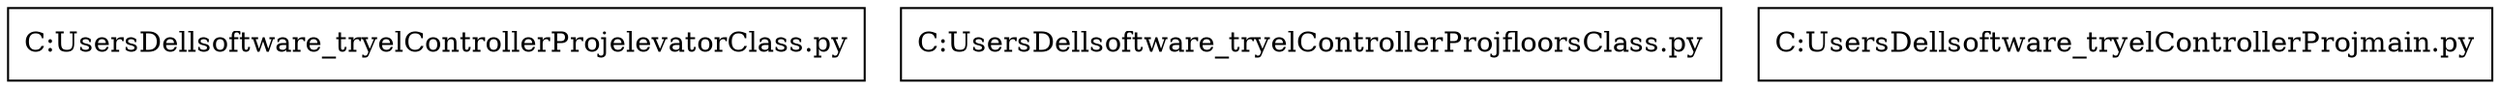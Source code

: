digraph "packages_myUML" {
charset="utf-8"
rankdir=BT
"0" [label="C:\Users\Dell\software_try\elControllerProj\elevatorClass.py", shape="box"];
"1" [label="C:\Users\Dell\software_try\elControllerProj\floorsClass.py", shape="box"];
"2" [label="C:\Users\Dell\software_try\elControllerProj\main.py", shape="box"];
}
